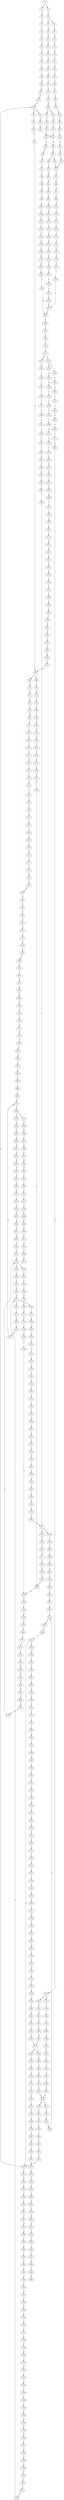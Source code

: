 strict digraph  {
	S0 -> S1 [ label = G ];
	S0 -> S2 [ label = C ];
	S1 -> S3 [ label = G ];
	S2 -> S4 [ label = G ];
	S3 -> S5 [ label = C ];
	S4 -> S6 [ label = C ];
	S4 -> S7 [ label = T ];
	S5 -> S8 [ label = C ];
	S6 -> S9 [ label = C ];
	S7 -> S10 [ label = C ];
	S8 -> S11 [ label = T ];
	S9 -> S12 [ label = T ];
	S10 -> S13 [ label = T ];
	S11 -> S14 [ label = G ];
	S12 -> S15 [ label = C ];
	S13 -> S16 [ label = C ];
	S14 -> S17 [ label = G ];
	S15 -> S18 [ label = G ];
	S16 -> S19 [ label = G ];
	S17 -> S20 [ label = G ];
	S18 -> S21 [ label = G ];
	S19 -> S22 [ label = G ];
	S20 -> S23 [ label = T ];
	S21 -> S24 [ label = G ];
	S22 -> S25 [ label = C ];
	S23 -> S26 [ label = C ];
	S24 -> S27 [ label = C ];
	S25 -> S28 [ label = A ];
	S26 -> S29 [ label = C ];
	S27 -> S30 [ label = T ];
	S28 -> S31 [ label = C ];
	S29 -> S32 [ label = C ];
	S30 -> S33 [ label = C ];
	S31 -> S34 [ label = C ];
	S32 -> S35 [ label = G ];
	S33 -> S36 [ label = A ];
	S34 -> S37 [ label = G ];
	S35 -> S38 [ label = A ];
	S36 -> S39 [ label = C ];
	S37 -> S40 [ label = A ];
	S38 -> S41 [ label = G ];
	S38 -> S42 [ label = A ];
	S39 -> S43 [ label = G ];
	S40 -> S44 [ label = G ];
	S40 -> S45 [ label = A ];
	S41 -> S46 [ label = T ];
	S42 -> S47 [ label = G ];
	S43 -> S48 [ label = T ];
	S44 -> S49 [ label = T ];
	S45 -> S50 [ label = T ];
	S46 -> S51 [ label = C ];
	S47 -> S52 [ label = T ];
	S48 -> S53 [ label = C ];
	S49 -> S54 [ label = C ];
	S50 -> S55 [ label = G ];
	S51 -> S56 [ label = C ];
	S52 -> S57 [ label = C ];
	S53 -> S58 [ label = C ];
	S54 -> S56 [ label = C ];
	S55 -> S59 [ label = T ];
	S56 -> S60 [ label = A ];
	S57 -> S61 [ label = G ];
	S58 -> S62 [ label = A ];
	S59 -> S63 [ label = A ];
	S60 -> S64 [ label = G ];
	S61 -> S65 [ label = C ];
	S61 -> S66 [ label = A ];
	S62 -> S67 [ label = G ];
	S63 -> S68 [ label = G ];
	S64 -> S69 [ label = T ];
	S64 -> S70 [ label = C ];
	S65 -> S71 [ label = G ];
	S66 -> S72 [ label = G ];
	S67 -> S73 [ label = C ];
	S68 -> S74 [ label = T ];
	S69 -> S75 [ label = A ];
	S70 -> S76 [ label = T ];
	S71 -> S77 [ label = G ];
	S72 -> S78 [ label = G ];
	S73 -> S76 [ label = T ];
	S74 -> S79 [ label = T ];
	S75 -> S80 [ label = G ];
	S76 -> S81 [ label = T ];
	S77 -> S82 [ label = C ];
	S78 -> S83 [ label = T ];
	S79 -> S84 [ label = T ];
	S80 -> S85 [ label = G ];
	S81 -> S86 [ label = C ];
	S82 -> S87 [ label = T ];
	S83 -> S88 [ label = A ];
	S84 -> S89 [ label = C ];
	S85 -> S90 [ label = G ];
	S86 -> S91 [ label = A ];
	S87 -> S92 [ label = A ];
	S88 -> S93 [ label = T ];
	S89 -> S94 [ label = A ];
	S90 -> S95 [ label = T ];
	S91 -> S96 [ label = C ];
	S92 -> S97 [ label = T ];
	S93 -> S98 [ label = A ];
	S94 -> S99 [ label = C ];
	S95 -> S100 [ label = C ];
	S96 -> S101 [ label = G ];
	S97 -> S102 [ label = A ];
	S98 -> S103 [ label = A ];
	S99 -> S104 [ label = T ];
	S100 -> S105 [ label = A ];
	S101 -> S106 [ label = C ];
	S102 -> S107 [ label = G ];
	S103 -> S108 [ label = G ];
	S104 -> S109 [ label = C ];
	S105 -> S110 [ label = C ];
	S106 -> S111 [ label = C ];
	S107 -> S112 [ label = T ];
	S108 -> S113 [ label = T ];
	S109 -> S114 [ label = C ];
	S110 -> S115 [ label = T ];
	S111 -> S116 [ label = C ];
	S112 -> S117 [ label = A ];
	S113 -> S118 [ label = C ];
	S114 -> S119 [ label = T ];
	S115 -> S120 [ label = C ];
	S116 -> S121 [ label = T ];
	S117 -> S122 [ label = G ];
	S118 -> S123 [ label = G ];
	S119 -> S124 [ label = T ];
	S120 -> S125 [ label = G ];
	S121 -> S126 [ label = T ];
	S122 -> S127 [ label = C ];
	S123 -> S128 [ label = T ];
	S124 -> S129 [ label = T ];
	S125 -> S130 [ label = C ];
	S126 -> S131 [ label = C ];
	S127 -> S132 [ label = C ];
	S128 -> S133 [ label = G ];
	S129 -> S134 [ label = C ];
	S130 -> S135 [ label = T ];
	S131 -> S136 [ label = A ];
	S132 -> S137 [ label = G ];
	S133 -> S138 [ label = G ];
	S134 -> S139 [ label = A ];
	S135 -> S140 [ label = T ];
	S136 -> S141 [ label = T ];
	S137 -> S142 [ label = A ];
	S138 -> S143 [ label = T ];
	S139 -> S144 [ label = T ];
	S140 -> S145 [ label = C ];
	S141 -> S146 [ label = C ];
	S142 -> S147 [ label = A ];
	S143 -> S148 [ label = A ];
	S144 -> S149 [ label = C ];
	S145 -> S150 [ label = A ];
	S146 -> S151 [ label = C ];
	S147 -> S152 [ label = A ];
	S148 -> S153 [ label = C ];
	S149 -> S154 [ label = C ];
	S150 -> S155 [ label = T ];
	S151 -> S156 [ label = A ];
	S152 -> S157 [ label = C ];
	S153 -> S158 [ label = C ];
	S154 -> S156 [ label = A ];
	S155 -> S159 [ label = C ];
	S156 -> S160 [ label = G ];
	S157 -> S161 [ label = C ];
	S158 -> S162 [ label = G ];
	S159 -> S151 [ label = C ];
	S160 -> S163 [ label = A ];
	S161 -> S164 [ label = C ];
	S162 -> S165 [ label = G ];
	S163 -> S166 [ label = A ];
	S164 -> S167 [ label = C ];
	S165 -> S168 [ label = T ];
	S166 -> S169 [ label = C ];
	S167 -> S170 [ label = G ];
	S168 -> S171 [ label = G ];
	S169 -> S172 [ label = C ];
	S170 -> S173 [ label = A ];
	S171 -> S174 [ label = G ];
	S172 -> S175 [ label = A ];
	S172 -> S176 [ label = G ];
	S173 -> S177 [ label = C ];
	S174 -> S178 [ label = T ];
	S175 -> S179 [ label = G ];
	S175 -> S180 [ label = C ];
	S176 -> S181 [ label = G ];
	S177 -> S182 [ label = T ];
	S178 -> S183 [ label = T ];
	S179 -> S184 [ label = A ];
	S180 -> S185 [ label = C ];
	S181 -> S186 [ label = A ];
	S182 -> S187 [ label = A ];
	S183 -> S188 [ label = A ];
	S184 -> S189 [ label = C ];
	S185 -> S190 [ label = A ];
	S186 -> S191 [ label = C ];
	S187 -> S192 [ label = G ];
	S188 -> S193 [ label = G ];
	S189 -> S194 [ label = T ];
	S190 -> S195 [ label = C ];
	S191 -> S196 [ label = G ];
	S192 -> S197 [ label = A ];
	S193 -> S198 [ label = A ];
	S194 -> S199 [ label = C ];
	S195 -> S200 [ label = C ];
	S196 -> S201 [ label = C ];
	S197 -> S202 [ label = A ];
	S198 -> S203 [ label = A ];
	S199 -> S204 [ label = C ];
	S200 -> S205 [ label = C ];
	S201 -> S206 [ label = C ];
	S202 -> S207 [ label = T ];
	S203 -> S208 [ label = G ];
	S204 -> S209 [ label = C ];
	S205 -> S210 [ label = C ];
	S206 -> S211 [ label = C ];
	S207 -> S212 [ label = C ];
	S208 -> S213 [ label = G ];
	S209 -> S214 [ label = A ];
	S210 -> S215 [ label = T ];
	S211 -> S216 [ label = A ];
	S212 -> S217 [ label = G ];
	S213 -> S218 [ label = G ];
	S214 -> S219 [ label = T ];
	S215 -> S220 [ label = T ];
	S216 -> S221 [ label = T ];
	S217 -> S222 [ label = G ];
	S218 -> S223 [ label = G ];
	S219 -> S224 [ label = C ];
	S220 -> S225 [ label = C ];
	S221 -> S226 [ label = C ];
	S222 -> S227 [ label = G ];
	S223 -> S228 [ label = T ];
	S223 -> S229 [ label = G ];
	S224 -> S230 [ label = T ];
	S225 -> S231 [ label = C ];
	S225 -> S232 [ label = G ];
	S226 -> S233 [ label = G ];
	S227 -> S234 [ label = T ];
	S228 -> S235 [ label = C ];
	S229 -> S236 [ label = T ];
	S230 -> S237 [ label = G ];
	S231 -> S238 [ label = T ];
	S232 -> S239 [ label = A ];
	S233 -> S240 [ label = T ];
	S234 -> S241 [ label = A ];
	S235 -> S242 [ label = T ];
	S236 -> S243 [ label = C ];
	S237 -> S244 [ label = C ];
	S238 -> S245 [ label = G ];
	S239 -> S246 [ label = T ];
	S240 -> S247 [ label = C ];
	S241 -> S248 [ label = T ];
	S242 -> S249 [ label = C ];
	S243 -> S250 [ label = C ];
	S244 -> S251 [ label = C ];
	S245 -> S252 [ label = T ];
	S246 -> S253 [ label = C ];
	S247 -> S254 [ label = C ];
	S248 -> S255 [ label = C ];
	S249 -> S256 [ label = T ];
	S250 -> S257 [ label = G ];
	S251 -> S258 [ label = A ];
	S252 -> S259 [ label = C ];
	S253 -> S260 [ label = G ];
	S254 -> S261 [ label = T ];
	S255 -> S262 [ label = C ];
	S256 -> S263 [ label = C ];
	S257 -> S264 [ label = C ];
	S257 -> S265 [ label = T ];
	S258 -> S266 [ label = G ];
	S259 -> S267 [ label = C ];
	S260 -> S268 [ label = T ];
	S261 -> S269 [ label = C ];
	S262 -> S270 [ label = C ];
	S263 -> S271 [ label = G ];
	S264 -> S272 [ label = C ];
	S265 -> S273 [ label = C ];
	S266 -> S274 [ label = T ];
	S267 -> S275 [ label = T ];
	S268 -> S276 [ label = T ];
	S269 -> S277 [ label = T ];
	S270 -> S278 [ label = G ];
	S271 -> S279 [ label = T ];
	S272 -> S280 [ label = G ];
	S273 -> S281 [ label = G ];
	S274 -> S282 [ label = C ];
	S275 -> S283 [ label = A ];
	S275 -> S284 [ label = T ];
	S276 -> S285 [ label = T ];
	S277 -> S286 [ label = T ];
	S277 -> S287 [ label = G ];
	S278 -> S288 [ label = A ];
	S279 -> S289 [ label = G ];
	S280 -> S290 [ label = G ];
	S281 -> S291 [ label = G ];
	S282 -> S292 [ label = G ];
	S283 -> S293 [ label = C ];
	S284 -> S294 [ label = G ];
	S285 -> S295 [ label = G ];
	S286 -> S296 [ label = C ];
	S287 -> S297 [ label = T ];
	S288 -> S298 [ label = A ];
	S289 -> S299 [ label = G ];
	S290 -> S300 [ label = A ];
	S291 -> S301 [ label = A ];
	S292 -> S302 [ label = T ];
	S293 -> S303 [ label = T ];
	S294 -> S304 [ label = T ];
	S295 -> S305 [ label = T ];
	S296 -> S306 [ label = T ];
	S297 -> S307 [ label = C ];
	S298 -> S308 [ label = A ];
	S299 -> S309 [ label = T ];
	S300 -> S310 [ label = A ];
	S301 -> S311 [ label = A ];
	S302 -> S312 [ label = A ];
	S303 -> S313 [ label = A ];
	S304 -> S314 [ label = A ];
	S305 -> S315 [ label = A ];
	S306 -> S316 [ label = C ];
	S307 -> S317 [ label = G ];
	S308 -> S318 [ label = G ];
	S309 -> S148 [ label = A ];
	S310 -> S319 [ label = C ];
	S311 -> S320 [ label = C ];
	S312 -> S321 [ label = A ];
	S313 -> S322 [ label = C ];
	S314 -> S323 [ label = G ];
	S315 -> S324 [ label = G ];
	S316 -> S325 [ label = G ];
	S317 -> S326 [ label = T ];
	S318 -> S327 [ label = T ];
	S319 -> S328 [ label = T ];
	S320 -> S329 [ label = A ];
	S320 -> S330 [ label = T ];
	S321 -> S331 [ label = G ];
	S322 -> S332 [ label = C ];
	S323 -> S333 [ label = G ];
	S324 -> S334 [ label = G ];
	S325 -> S335 [ label = G ];
	S326 -> S336 [ label = G ];
	S327 -> S337 [ label = G ];
	S328 -> S338 [ label = G ];
	S329 -> S339 [ label = G ];
	S330 -> S340 [ label = A ];
	S331 -> S341 [ label = A ];
	S332 -> S342 [ label = A ];
	S333 -> S343 [ label = A ];
	S334 -> S343 [ label = A ];
	S335 -> S344 [ label = A ];
	S336 -> S345 [ label = G ];
	S337 -> S346 [ label = T ];
	S338 -> S347 [ label = C ];
	S339 -> S348 [ label = G ];
	S340 -> S349 [ label = C ];
	S341 -> S350 [ label = C ];
	S342 -> S351 [ label = G ];
	S343 -> S352 [ label = G ];
	S343 -> S353 [ label = A ];
	S344 -> S354 [ label = G ];
	S345 -> S143 [ label = T ];
	S346 -> S355 [ label = C ];
	S347 -> S356 [ label = A ];
	S348 -> S357 [ label = A ];
	S349 -> S358 [ label = A ];
	S350 -> S359 [ label = G ];
	S351 -> S360 [ label = G ];
	S352 -> S361 [ label = A ];
	S353 -> S362 [ label = A ];
	S354 -> S363 [ label = A ];
	S355 -> S364 [ label = G ];
	S356 -> S365 [ label = A ];
	S357 -> S366 [ label = A ];
	S358 -> S367 [ label = A ];
	S359 -> S368 [ label = G ];
	S360 -> S369 [ label = A ];
	S361 -> S370 [ label = G ];
	S362 -> S371 [ label = G ];
	S363 -> S372 [ label = G ];
	S364 -> S373 [ label = T ];
	S365 -> S374 [ label = C ];
	S366 -> S375 [ label = T ];
	S367 -> S376 [ label = C ];
	S368 -> S377 [ label = C ];
	S369 -> S378 [ label = G ];
	S370 -> S379 [ label = G ];
	S371 -> S380 [ label = G ];
	S372 -> S381 [ label = G ];
	S373 -> S382 [ label = C ];
	S374 -> S383 [ label = C ];
	S375 -> S384 [ label = A ];
	S376 -> S385 [ label = G ];
	S377 -> S386 [ label = T ];
	S378 -> S387 [ label = A ];
	S379 -> S388 [ label = T ];
	S380 -> S389 [ label = T ];
	S381 -> S388 [ label = T ];
	S382 -> S390 [ label = G ];
	S383 -> S391 [ label = A ];
	S384 -> S392 [ label = G ];
	S385 -> S393 [ label = A ];
	S386 -> S394 [ label = C ];
	S387 -> S395 [ label = G ];
	S388 -> S396 [ label = C ];
	S389 -> S397 [ label = C ];
	S390 -> S398 [ label = G ];
	S391 -> S399 [ label = G ];
	S392 -> S400 [ label = T ];
	S393 -> S401 [ label = A ];
	S394 -> S402 [ label = T ];
	S395 -> S403 [ label = T ];
	S396 -> S404 [ label = C ];
	S397 -> S405 [ label = C ];
	S398 -> S406 [ label = A ];
	S399 -> S407 [ label = A ];
	S400 -> S408 [ label = C ];
	S401 -> S409 [ label = A ];
	S402 -> S410 [ label = C ];
	S403 -> S411 [ label = C ];
	S404 -> S412 [ label = C ];
	S405 -> S413 [ label = C ];
	S406 -> S311 [ label = A ];
	S407 -> S414 [ label = A ];
	S408 -> S415 [ label = T ];
	S409 -> S416 [ label = A ];
	S410 -> S417 [ label = G ];
	S411 -> S418 [ label = A ];
	S412 -> S419 [ label = A ];
	S412 -> S420 [ label = G ];
	S413 -> S420 [ label = G ];
	S414 -> S421 [ label = C ];
	S415 -> S422 [ label = C ];
	S416 -> S423 [ label = C ];
	S417 -> S424 [ label = A ];
	S418 -> S425 [ label = G ];
	S419 -> S426 [ label = G ];
	S420 -> S427 [ label = G ];
	S420 -> S38 [ label = A ];
	S421 -> S428 [ label = A ];
	S422 -> S429 [ label = T ];
	S423 -> S430 [ label = A ];
	S424 -> S431 [ label = A ];
	S425 -> S432 [ label = G ];
	S426 -> S433 [ label = A ];
	S427 -> S434 [ label = A ];
	S428 -> S435 [ label = G ];
	S429 -> S436 [ label = C ];
	S430 -> S437 [ label = G ];
	S431 -> S438 [ label = G ];
	S432 -> S439 [ label = A ];
	S433 -> S440 [ label = G ];
	S434 -> S441 [ label = G ];
	S435 -> S442 [ label = C ];
	S436 -> S443 [ label = T ];
	S437 -> S444 [ label = A ];
	S438 -> S445 [ label = T ];
	S439 -> S446 [ label = C ];
	S440 -> S447 [ label = C ];
	S441 -> S448 [ label = G ];
	S442 -> S449 [ label = C ];
	S443 -> S450 [ label = G ];
	S444 -> S451 [ label = A ];
	S445 -> S452 [ label = C ];
	S446 -> S453 [ label = C ];
	S447 -> S454 [ label = C ];
	S448 -> S455 [ label = C ];
	S449 -> S456 [ label = G ];
	S450 -> S457 [ label = A ];
	S451 -> S458 [ label = G ];
	S452 -> S61 [ label = G ];
	S453 -> S459 [ label = A ];
	S454 -> S460 [ label = A ];
	S455 -> S461 [ label = G ];
	S456 -> S462 [ label = T ];
	S457 -> S463 [ label = G ];
	S458 -> S464 [ label = G ];
	S459 -> S465 [ label = G ];
	S460 -> S466 [ label = C ];
	S461 -> S467 [ label = T ];
	S462 -> S468 [ label = C ];
	S463 -> S469 [ label = T ];
	S464 -> S470 [ label = G ];
	S465 -> S471 [ label = T ];
	S466 -> S472 [ label = G ];
	S467 -> S473 [ label = G ];
	S468 -> S474 [ label = C ];
	S469 -> S475 [ label = A ];
	S470 -> S223 [ label = G ];
	S471 -> S476 [ label = C ];
	S472 -> S477 [ label = G ];
	S473 -> S478 [ label = G ];
	S474 -> S479 [ label = T ];
	S476 -> S480 [ label = T ];
	S477 -> S481 [ label = T ];
	S478 -> S482 [ label = T ];
	S479 -> S483 [ label = C ];
	S480 -> S484 [ label = C ];
	S481 -> S485 [ label = T ];
	S482 -> S486 [ label = A ];
	S483 -> S277 [ label = T ];
	S484 -> S487 [ label = T ];
	S485 -> S488 [ label = A ];
	S486 -> S489 [ label = T ];
	S487 -> S490 [ label = G ];
	S488 -> S491 [ label = C ];
	S489 -> S492 [ label = G ];
	S490 -> S493 [ label = T ];
	S491 -> S494 [ label = T ];
	S492 -> S495 [ label = A ];
	S493 -> S496 [ label = A ];
	S494 -> S497 [ label = G ];
	S495 -> S498 [ label = G ];
	S497 -> S499 [ label = C ];
	S498 -> S500 [ label = C ];
	S499 -> S501 [ label = A ];
	S500 -> S502 [ label = G ];
	S501 -> S503 [ label = G ];
	S502 -> S504 [ label = G ];
	S503 -> S505 [ label = A ];
	S504 -> S506 [ label = T ];
	S505 -> S507 [ label = C ];
	S506 -> S508 [ label = C ];
	S507 -> S509 [ label = G ];
	S508 -> S510 [ label = G ];
	S509 -> S511 [ label = G ];
	S510 -> S512 [ label = C ];
	S511 -> S513 [ label = A ];
	S512 -> S514 [ label = A ];
	S513 -> S515 [ label = C ];
	S514 -> S516 [ label = C ];
	S515 -> S517 [ label = A ];
	S516 -> S518 [ label = G ];
	S517 -> S519 [ label = C ];
	S518 -> S520 [ label = C ];
	S519 -> S521 [ label = A ];
	S520 -> S522 [ label = G ];
	S521 -> S523 [ label = C ];
	S522 -> S524 [ label = C ];
	S523 -> S525 [ label = C ];
	S524 -> S526 [ label = G ];
	S525 -> S527 [ label = T ];
	S526 -> S528 [ label = G ];
	S527 -> S529 [ label = C ];
	S528 -> S530 [ label = C ];
	S529 -> S531 [ label = T ];
	S530 -> S532 [ label = T ];
	S531 -> S533 [ label = A ];
	S532 -> S534 [ label = G ];
	S533 -> S535 [ label = G ];
	S534 -> S536 [ label = G ];
	S535 -> S537 [ label = A ];
	S536 -> S538 [ label = A ];
	S537 -> S539 [ label = A ];
	S538 -> S540 [ label = A ];
	S539 -> S541 [ label = C ];
	S540 -> S542 [ label = T ];
	S541 -> S543 [ label = G ];
	S542 -> S544 [ label = G ];
	S543 -> S545 [ label = A ];
	S544 -> S546 [ label = G ];
	S545 -> S547 [ label = G ];
	S546 -> S548 [ label = G ];
	S547 -> S549 [ label = G ];
	S548 -> S550 [ label = G ];
	S549 -> S551 [ label = T ];
	S550 -> S552 [ label = T ];
	S551 -> S553 [ label = G ];
	S552 -> S554 [ label = C ];
	S553 -> S555 [ label = T ];
	S554 -> S556 [ label = C ];
	S555 -> S557 [ label = C ];
	S556 -> S257 [ label = G ];
	S557 -> S558 [ label = C ];
	S558 -> S559 [ label = C ];
	S559 -> S560 [ label = T ];
	S560 -> S561 [ label = G ];
	S561 -> S562 [ label = T ];
	S562 -> S563 [ label = C ];
	S563 -> S564 [ label = C ];
	S564 -> S275 [ label = T ];
}
